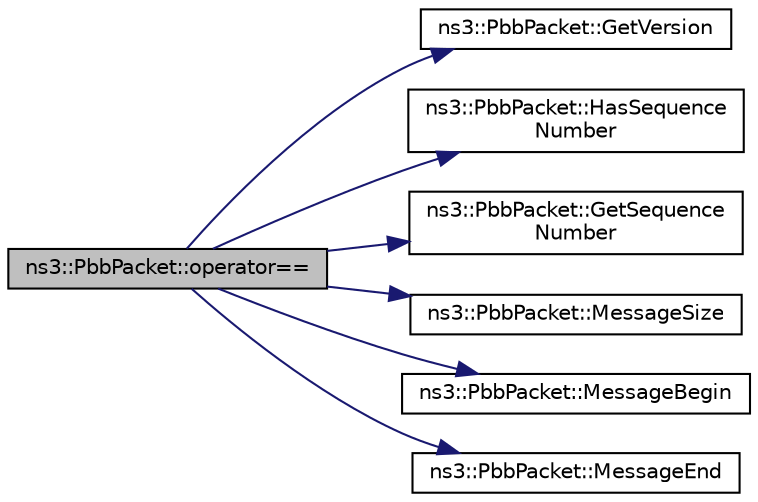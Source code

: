 digraph "ns3::PbbPacket::operator=="
{
  edge [fontname="Helvetica",fontsize="10",labelfontname="Helvetica",labelfontsize="10"];
  node [fontname="Helvetica",fontsize="10",shape=record];
  rankdir="LR";
  Node1 [label="ns3::PbbPacket::operator==",height=0.2,width=0.4,color="black", fillcolor="grey75", style="filled", fontcolor="black"];
  Node1 -> Node2 [color="midnightblue",fontsize="10",style="solid"];
  Node2 [label="ns3::PbbPacket::GetVersion",height=0.2,width=0.4,color="black", fillcolor="white", style="filled",URL="$d7/d31/classns3_1_1PbbPacket.html#a15bee7d20950c0243cced40650f313a3"];
  Node1 -> Node3 [color="midnightblue",fontsize="10",style="solid"];
  Node3 [label="ns3::PbbPacket::HasSequence\lNumber",height=0.2,width=0.4,color="black", fillcolor="white", style="filled",URL="$d7/d31/classns3_1_1PbbPacket.html#a1dbfa2209a94926f31f1f943553e148f",tooltip="Tests whether or not this packet has a sequence number. "];
  Node1 -> Node4 [color="midnightblue",fontsize="10",style="solid"];
  Node4 [label="ns3::PbbPacket::GetSequence\lNumber",height=0.2,width=0.4,color="black", fillcolor="white", style="filled",URL="$d7/d31/classns3_1_1PbbPacket.html#ae512a98f95a9115e29d9040f29c444e2"];
  Node1 -> Node5 [color="midnightblue",fontsize="10",style="solid"];
  Node5 [label="ns3::PbbPacket::MessageSize",height=0.2,width=0.4,color="black", fillcolor="white", style="filled",URL="$d7/d31/classns3_1_1PbbPacket.html#a042d7e7a51f505f3164c22adc724759e"];
  Node1 -> Node6 [color="midnightblue",fontsize="10",style="solid"];
  Node6 [label="ns3::PbbPacket::MessageBegin",height=0.2,width=0.4,color="black", fillcolor="white", style="filled",URL="$d7/d31/classns3_1_1PbbPacket.html#a78d131c19a9179e3e48427ae35705dc1"];
  Node1 -> Node7 [color="midnightblue",fontsize="10",style="solid"];
  Node7 [label="ns3::PbbPacket::MessageEnd",height=0.2,width=0.4,color="black", fillcolor="white", style="filled",URL="$d7/d31/classns3_1_1PbbPacket.html#a216fc11ab7b3cb96b5565f05b63b4e96"];
}
